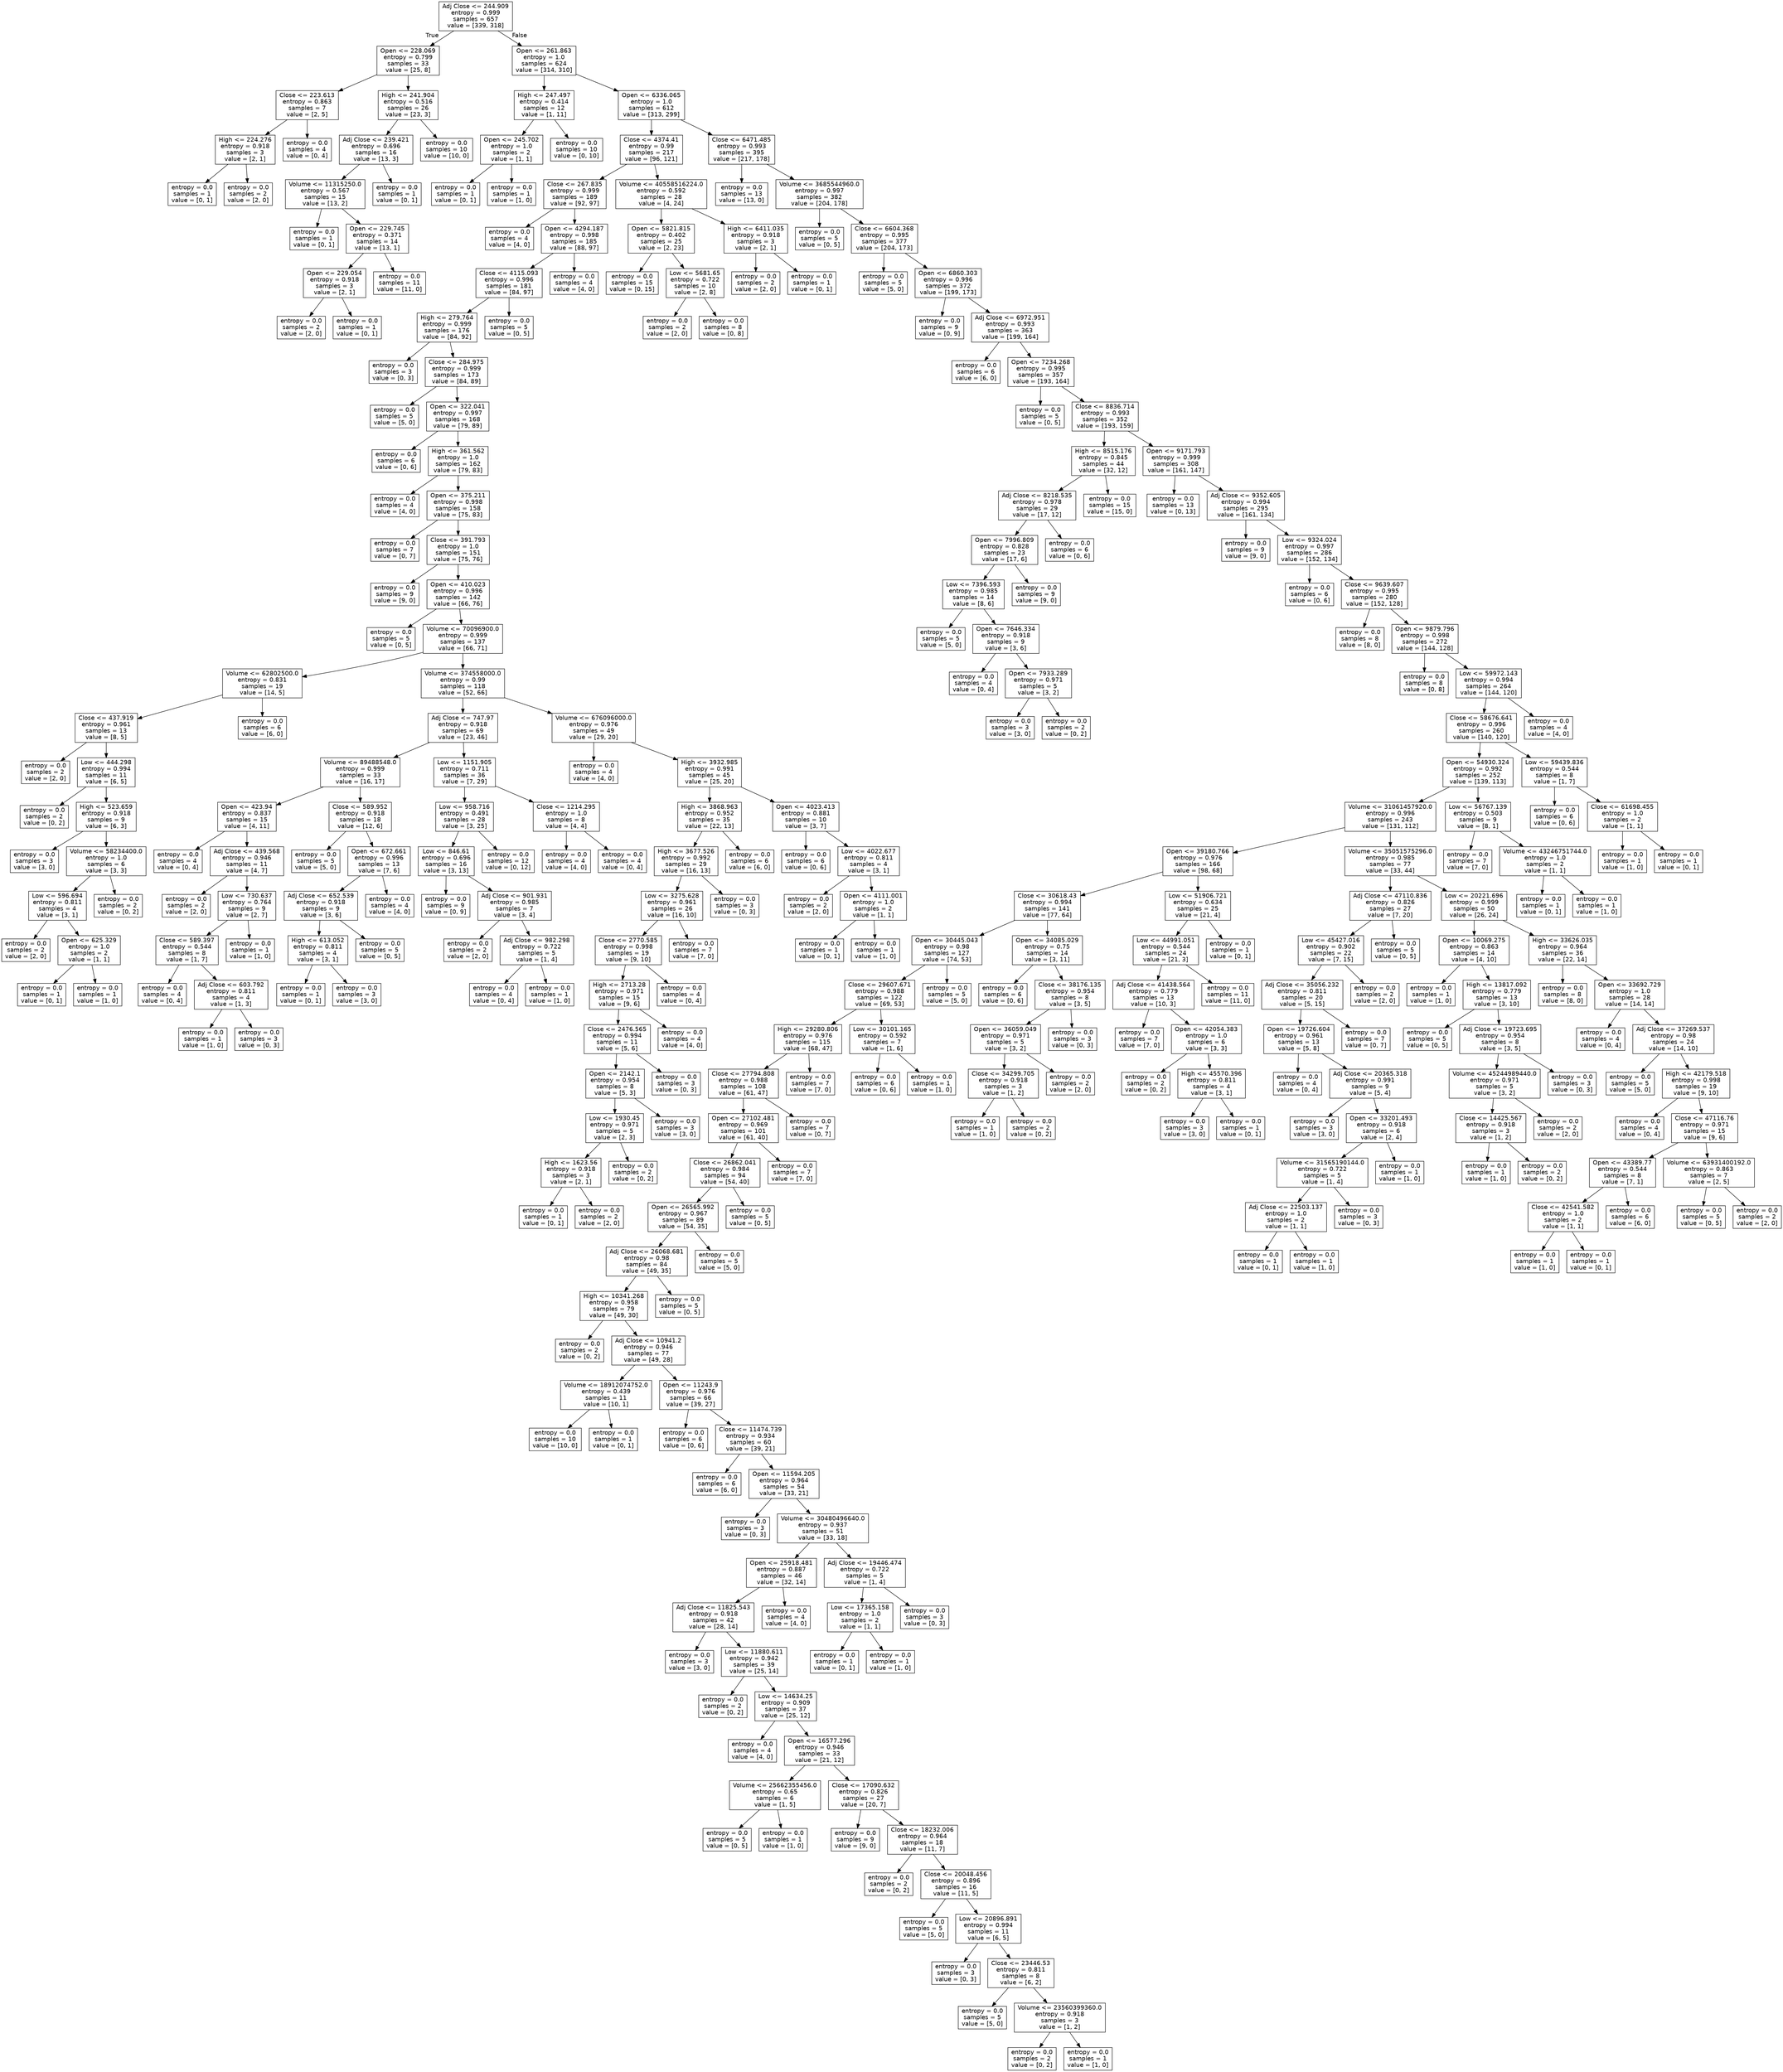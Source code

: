 digraph Tree {
node [shape=box, fontname="helvetica"] ;
edge [fontname="helvetica"] ;
0 [label="Adj Close <= 244.909\nentropy = 0.999\nsamples = 657\nvalue = [339, 318]"] ;
1 [label="Open <= 228.069\nentropy = 0.799\nsamples = 33\nvalue = [25, 8]"] ;
0 -> 1 [labeldistance=2.5, labelangle=45, headlabel="True"] ;
2 [label="Close <= 223.613\nentropy = 0.863\nsamples = 7\nvalue = [2, 5]"] ;
1 -> 2 ;
3 [label="High <= 224.276\nentropy = 0.918\nsamples = 3\nvalue = [2, 1]"] ;
2 -> 3 ;
4 [label="entropy = 0.0\nsamples = 1\nvalue = [0, 1]"] ;
3 -> 4 ;
5 [label="entropy = 0.0\nsamples = 2\nvalue = [2, 0]"] ;
3 -> 5 ;
6 [label="entropy = 0.0\nsamples = 4\nvalue = [0, 4]"] ;
2 -> 6 ;
7 [label="High <= 241.904\nentropy = 0.516\nsamples = 26\nvalue = [23, 3]"] ;
1 -> 7 ;
8 [label="Adj Close <= 239.421\nentropy = 0.696\nsamples = 16\nvalue = [13, 3]"] ;
7 -> 8 ;
9 [label="Volume <= 11315250.0\nentropy = 0.567\nsamples = 15\nvalue = [13, 2]"] ;
8 -> 9 ;
10 [label="entropy = 0.0\nsamples = 1\nvalue = [0, 1]"] ;
9 -> 10 ;
11 [label="Open <= 229.745\nentropy = 0.371\nsamples = 14\nvalue = [13, 1]"] ;
9 -> 11 ;
12 [label="Open <= 229.054\nentropy = 0.918\nsamples = 3\nvalue = [2, 1]"] ;
11 -> 12 ;
13 [label="entropy = 0.0\nsamples = 2\nvalue = [2, 0]"] ;
12 -> 13 ;
14 [label="entropy = 0.0\nsamples = 1\nvalue = [0, 1]"] ;
12 -> 14 ;
15 [label="entropy = 0.0\nsamples = 11\nvalue = [11, 0]"] ;
11 -> 15 ;
16 [label="entropy = 0.0\nsamples = 1\nvalue = [0, 1]"] ;
8 -> 16 ;
17 [label="entropy = 0.0\nsamples = 10\nvalue = [10, 0]"] ;
7 -> 17 ;
18 [label="Open <= 261.863\nentropy = 1.0\nsamples = 624\nvalue = [314, 310]"] ;
0 -> 18 [labeldistance=2.5, labelangle=-45, headlabel="False"] ;
19 [label="High <= 247.497\nentropy = 0.414\nsamples = 12\nvalue = [1, 11]"] ;
18 -> 19 ;
20 [label="Open <= 245.702\nentropy = 1.0\nsamples = 2\nvalue = [1, 1]"] ;
19 -> 20 ;
21 [label="entropy = 0.0\nsamples = 1\nvalue = [0, 1]"] ;
20 -> 21 ;
22 [label="entropy = 0.0\nsamples = 1\nvalue = [1, 0]"] ;
20 -> 22 ;
23 [label="entropy = 0.0\nsamples = 10\nvalue = [0, 10]"] ;
19 -> 23 ;
24 [label="Open <= 6336.065\nentropy = 1.0\nsamples = 612\nvalue = [313, 299]"] ;
18 -> 24 ;
25 [label="Close <= 4374.41\nentropy = 0.99\nsamples = 217\nvalue = [96, 121]"] ;
24 -> 25 ;
26 [label="Close <= 267.835\nentropy = 0.999\nsamples = 189\nvalue = [92, 97]"] ;
25 -> 26 ;
27 [label="entropy = 0.0\nsamples = 4\nvalue = [4, 0]"] ;
26 -> 27 ;
28 [label="Open <= 4294.187\nentropy = 0.998\nsamples = 185\nvalue = [88, 97]"] ;
26 -> 28 ;
29 [label="Close <= 4115.093\nentropy = 0.996\nsamples = 181\nvalue = [84, 97]"] ;
28 -> 29 ;
30 [label="High <= 279.764\nentropy = 0.999\nsamples = 176\nvalue = [84, 92]"] ;
29 -> 30 ;
31 [label="entropy = 0.0\nsamples = 3\nvalue = [0, 3]"] ;
30 -> 31 ;
32 [label="Close <= 284.975\nentropy = 0.999\nsamples = 173\nvalue = [84, 89]"] ;
30 -> 32 ;
33 [label="entropy = 0.0\nsamples = 5\nvalue = [5, 0]"] ;
32 -> 33 ;
34 [label="Open <= 322.041\nentropy = 0.997\nsamples = 168\nvalue = [79, 89]"] ;
32 -> 34 ;
35 [label="entropy = 0.0\nsamples = 6\nvalue = [0, 6]"] ;
34 -> 35 ;
36 [label="High <= 361.562\nentropy = 1.0\nsamples = 162\nvalue = [79, 83]"] ;
34 -> 36 ;
37 [label="entropy = 0.0\nsamples = 4\nvalue = [4, 0]"] ;
36 -> 37 ;
38 [label="Open <= 375.211\nentropy = 0.998\nsamples = 158\nvalue = [75, 83]"] ;
36 -> 38 ;
39 [label="entropy = 0.0\nsamples = 7\nvalue = [0, 7]"] ;
38 -> 39 ;
40 [label="Close <= 391.793\nentropy = 1.0\nsamples = 151\nvalue = [75, 76]"] ;
38 -> 40 ;
41 [label="entropy = 0.0\nsamples = 9\nvalue = [9, 0]"] ;
40 -> 41 ;
42 [label="Open <= 410.023\nentropy = 0.996\nsamples = 142\nvalue = [66, 76]"] ;
40 -> 42 ;
43 [label="entropy = 0.0\nsamples = 5\nvalue = [0, 5]"] ;
42 -> 43 ;
44 [label="Volume <= 70096900.0\nentropy = 0.999\nsamples = 137\nvalue = [66, 71]"] ;
42 -> 44 ;
45 [label="Volume <= 62802500.0\nentropy = 0.831\nsamples = 19\nvalue = [14, 5]"] ;
44 -> 45 ;
46 [label="Close <= 437.919\nentropy = 0.961\nsamples = 13\nvalue = [8, 5]"] ;
45 -> 46 ;
47 [label="entropy = 0.0\nsamples = 2\nvalue = [2, 0]"] ;
46 -> 47 ;
48 [label="Low <= 444.298\nentropy = 0.994\nsamples = 11\nvalue = [6, 5]"] ;
46 -> 48 ;
49 [label="entropy = 0.0\nsamples = 2\nvalue = [0, 2]"] ;
48 -> 49 ;
50 [label="High <= 523.659\nentropy = 0.918\nsamples = 9\nvalue = [6, 3]"] ;
48 -> 50 ;
51 [label="entropy = 0.0\nsamples = 3\nvalue = [3, 0]"] ;
50 -> 51 ;
52 [label="Volume <= 58234400.0\nentropy = 1.0\nsamples = 6\nvalue = [3, 3]"] ;
50 -> 52 ;
53 [label="Low <= 596.694\nentropy = 0.811\nsamples = 4\nvalue = [3, 1]"] ;
52 -> 53 ;
54 [label="entropy = 0.0\nsamples = 2\nvalue = [2, 0]"] ;
53 -> 54 ;
55 [label="Open <= 625.329\nentropy = 1.0\nsamples = 2\nvalue = [1, 1]"] ;
53 -> 55 ;
56 [label="entropy = 0.0\nsamples = 1\nvalue = [0, 1]"] ;
55 -> 56 ;
57 [label="entropy = 0.0\nsamples = 1\nvalue = [1, 0]"] ;
55 -> 57 ;
58 [label="entropy = 0.0\nsamples = 2\nvalue = [0, 2]"] ;
52 -> 58 ;
59 [label="entropy = 0.0\nsamples = 6\nvalue = [6, 0]"] ;
45 -> 59 ;
60 [label="Volume <= 374558000.0\nentropy = 0.99\nsamples = 118\nvalue = [52, 66]"] ;
44 -> 60 ;
61 [label="Adj Close <= 747.97\nentropy = 0.918\nsamples = 69\nvalue = [23, 46]"] ;
60 -> 61 ;
62 [label="Volume <= 89488548.0\nentropy = 0.999\nsamples = 33\nvalue = [16, 17]"] ;
61 -> 62 ;
63 [label="Open <= 423.94\nentropy = 0.837\nsamples = 15\nvalue = [4, 11]"] ;
62 -> 63 ;
64 [label="entropy = 0.0\nsamples = 4\nvalue = [0, 4]"] ;
63 -> 64 ;
65 [label="Adj Close <= 439.568\nentropy = 0.946\nsamples = 11\nvalue = [4, 7]"] ;
63 -> 65 ;
66 [label="entropy = 0.0\nsamples = 2\nvalue = [2, 0]"] ;
65 -> 66 ;
67 [label="Low <= 730.637\nentropy = 0.764\nsamples = 9\nvalue = [2, 7]"] ;
65 -> 67 ;
68 [label="Close <= 589.397\nentropy = 0.544\nsamples = 8\nvalue = [1, 7]"] ;
67 -> 68 ;
69 [label="entropy = 0.0\nsamples = 4\nvalue = [0, 4]"] ;
68 -> 69 ;
70 [label="Adj Close <= 603.792\nentropy = 0.811\nsamples = 4\nvalue = [1, 3]"] ;
68 -> 70 ;
71 [label="entropy = 0.0\nsamples = 1\nvalue = [1, 0]"] ;
70 -> 71 ;
72 [label="entropy = 0.0\nsamples = 3\nvalue = [0, 3]"] ;
70 -> 72 ;
73 [label="entropy = 0.0\nsamples = 1\nvalue = [1, 0]"] ;
67 -> 73 ;
74 [label="Close <= 589.952\nentropy = 0.918\nsamples = 18\nvalue = [12, 6]"] ;
62 -> 74 ;
75 [label="entropy = 0.0\nsamples = 5\nvalue = [5, 0]"] ;
74 -> 75 ;
76 [label="Open <= 672.661\nentropy = 0.996\nsamples = 13\nvalue = [7, 6]"] ;
74 -> 76 ;
77 [label="Adj Close <= 652.539\nentropy = 0.918\nsamples = 9\nvalue = [3, 6]"] ;
76 -> 77 ;
78 [label="High <= 613.052\nentropy = 0.811\nsamples = 4\nvalue = [3, 1]"] ;
77 -> 78 ;
79 [label="entropy = 0.0\nsamples = 1\nvalue = [0, 1]"] ;
78 -> 79 ;
80 [label="entropy = 0.0\nsamples = 3\nvalue = [3, 0]"] ;
78 -> 80 ;
81 [label="entropy = 0.0\nsamples = 5\nvalue = [0, 5]"] ;
77 -> 81 ;
82 [label="entropy = 0.0\nsamples = 4\nvalue = [4, 0]"] ;
76 -> 82 ;
83 [label="Low <= 1151.905\nentropy = 0.711\nsamples = 36\nvalue = [7, 29]"] ;
61 -> 83 ;
84 [label="Low <= 958.716\nentropy = 0.491\nsamples = 28\nvalue = [3, 25]"] ;
83 -> 84 ;
85 [label="Low <= 846.61\nentropy = 0.696\nsamples = 16\nvalue = [3, 13]"] ;
84 -> 85 ;
86 [label="entropy = 0.0\nsamples = 9\nvalue = [0, 9]"] ;
85 -> 86 ;
87 [label="Adj Close <= 901.931\nentropy = 0.985\nsamples = 7\nvalue = [3, 4]"] ;
85 -> 87 ;
88 [label="entropy = 0.0\nsamples = 2\nvalue = [2, 0]"] ;
87 -> 88 ;
89 [label="Adj Close <= 982.298\nentropy = 0.722\nsamples = 5\nvalue = [1, 4]"] ;
87 -> 89 ;
90 [label="entropy = 0.0\nsamples = 4\nvalue = [0, 4]"] ;
89 -> 90 ;
91 [label="entropy = 0.0\nsamples = 1\nvalue = [1, 0]"] ;
89 -> 91 ;
92 [label="entropy = 0.0\nsamples = 12\nvalue = [0, 12]"] ;
84 -> 92 ;
93 [label="Close <= 1214.295\nentropy = 1.0\nsamples = 8\nvalue = [4, 4]"] ;
83 -> 93 ;
94 [label="entropy = 0.0\nsamples = 4\nvalue = [4, 0]"] ;
93 -> 94 ;
95 [label="entropy = 0.0\nsamples = 4\nvalue = [0, 4]"] ;
93 -> 95 ;
96 [label="Volume <= 676096000.0\nentropy = 0.976\nsamples = 49\nvalue = [29, 20]"] ;
60 -> 96 ;
97 [label="entropy = 0.0\nsamples = 4\nvalue = [4, 0]"] ;
96 -> 97 ;
98 [label="High <= 3932.985\nentropy = 0.991\nsamples = 45\nvalue = [25, 20]"] ;
96 -> 98 ;
99 [label="High <= 3868.963\nentropy = 0.952\nsamples = 35\nvalue = [22, 13]"] ;
98 -> 99 ;
100 [label="High <= 3677.526\nentropy = 0.992\nsamples = 29\nvalue = [16, 13]"] ;
99 -> 100 ;
101 [label="Low <= 3275.628\nentropy = 0.961\nsamples = 26\nvalue = [16, 10]"] ;
100 -> 101 ;
102 [label="Close <= 2770.585\nentropy = 0.998\nsamples = 19\nvalue = [9, 10]"] ;
101 -> 102 ;
103 [label="High <= 2713.28\nentropy = 0.971\nsamples = 15\nvalue = [9, 6]"] ;
102 -> 103 ;
104 [label="Close <= 2476.565\nentropy = 0.994\nsamples = 11\nvalue = [5, 6]"] ;
103 -> 104 ;
105 [label="Open <= 2142.1\nentropy = 0.954\nsamples = 8\nvalue = [5, 3]"] ;
104 -> 105 ;
106 [label="Low <= 1930.45\nentropy = 0.971\nsamples = 5\nvalue = [2, 3]"] ;
105 -> 106 ;
107 [label="High <= 1623.56\nentropy = 0.918\nsamples = 3\nvalue = [2, 1]"] ;
106 -> 107 ;
108 [label="entropy = 0.0\nsamples = 1\nvalue = [0, 1]"] ;
107 -> 108 ;
109 [label="entropy = 0.0\nsamples = 2\nvalue = [2, 0]"] ;
107 -> 109 ;
110 [label="entropy = 0.0\nsamples = 2\nvalue = [0, 2]"] ;
106 -> 110 ;
111 [label="entropy = 0.0\nsamples = 3\nvalue = [3, 0]"] ;
105 -> 111 ;
112 [label="entropy = 0.0\nsamples = 3\nvalue = [0, 3]"] ;
104 -> 112 ;
113 [label="entropy = 0.0\nsamples = 4\nvalue = [4, 0]"] ;
103 -> 113 ;
114 [label="entropy = 0.0\nsamples = 4\nvalue = [0, 4]"] ;
102 -> 114 ;
115 [label="entropy = 0.0\nsamples = 7\nvalue = [7, 0]"] ;
101 -> 115 ;
116 [label="entropy = 0.0\nsamples = 3\nvalue = [0, 3]"] ;
100 -> 116 ;
117 [label="entropy = 0.0\nsamples = 6\nvalue = [6, 0]"] ;
99 -> 117 ;
118 [label="Open <= 4023.413\nentropy = 0.881\nsamples = 10\nvalue = [3, 7]"] ;
98 -> 118 ;
119 [label="entropy = 0.0\nsamples = 6\nvalue = [0, 6]"] ;
118 -> 119 ;
120 [label="Low <= 4022.677\nentropy = 0.811\nsamples = 4\nvalue = [3, 1]"] ;
118 -> 120 ;
121 [label="entropy = 0.0\nsamples = 2\nvalue = [2, 0]"] ;
120 -> 121 ;
122 [label="Open <= 4111.001\nentropy = 1.0\nsamples = 2\nvalue = [1, 1]"] ;
120 -> 122 ;
123 [label="entropy = 0.0\nsamples = 1\nvalue = [0, 1]"] ;
122 -> 123 ;
124 [label="entropy = 0.0\nsamples = 1\nvalue = [1, 0]"] ;
122 -> 124 ;
125 [label="entropy = 0.0\nsamples = 5\nvalue = [0, 5]"] ;
29 -> 125 ;
126 [label="entropy = 0.0\nsamples = 4\nvalue = [4, 0]"] ;
28 -> 126 ;
127 [label="Volume <= 40558516224.0\nentropy = 0.592\nsamples = 28\nvalue = [4, 24]"] ;
25 -> 127 ;
128 [label="Open <= 5821.815\nentropy = 0.402\nsamples = 25\nvalue = [2, 23]"] ;
127 -> 128 ;
129 [label="entropy = 0.0\nsamples = 15\nvalue = [0, 15]"] ;
128 -> 129 ;
130 [label="Low <= 5681.65\nentropy = 0.722\nsamples = 10\nvalue = [2, 8]"] ;
128 -> 130 ;
131 [label="entropy = 0.0\nsamples = 2\nvalue = [2, 0]"] ;
130 -> 131 ;
132 [label="entropy = 0.0\nsamples = 8\nvalue = [0, 8]"] ;
130 -> 132 ;
133 [label="High <= 6411.035\nentropy = 0.918\nsamples = 3\nvalue = [2, 1]"] ;
127 -> 133 ;
134 [label="entropy = 0.0\nsamples = 2\nvalue = [2, 0]"] ;
133 -> 134 ;
135 [label="entropy = 0.0\nsamples = 1\nvalue = [0, 1]"] ;
133 -> 135 ;
136 [label="Close <= 6471.485\nentropy = 0.993\nsamples = 395\nvalue = [217, 178]"] ;
24 -> 136 ;
137 [label="entropy = 0.0\nsamples = 13\nvalue = [13, 0]"] ;
136 -> 137 ;
138 [label="Volume <= 3685544960.0\nentropy = 0.997\nsamples = 382\nvalue = [204, 178]"] ;
136 -> 138 ;
139 [label="entropy = 0.0\nsamples = 5\nvalue = [0, 5]"] ;
138 -> 139 ;
140 [label="Close <= 6604.368\nentropy = 0.995\nsamples = 377\nvalue = [204, 173]"] ;
138 -> 140 ;
141 [label="entropy = 0.0\nsamples = 5\nvalue = [5, 0]"] ;
140 -> 141 ;
142 [label="Open <= 6860.303\nentropy = 0.996\nsamples = 372\nvalue = [199, 173]"] ;
140 -> 142 ;
143 [label="entropy = 0.0\nsamples = 9\nvalue = [0, 9]"] ;
142 -> 143 ;
144 [label="Adj Close <= 6972.951\nentropy = 0.993\nsamples = 363\nvalue = [199, 164]"] ;
142 -> 144 ;
145 [label="entropy = 0.0\nsamples = 6\nvalue = [6, 0]"] ;
144 -> 145 ;
146 [label="Open <= 7234.268\nentropy = 0.995\nsamples = 357\nvalue = [193, 164]"] ;
144 -> 146 ;
147 [label="entropy = 0.0\nsamples = 5\nvalue = [0, 5]"] ;
146 -> 147 ;
148 [label="Close <= 8836.714\nentropy = 0.993\nsamples = 352\nvalue = [193, 159]"] ;
146 -> 148 ;
149 [label="High <= 8515.176\nentropy = 0.845\nsamples = 44\nvalue = [32, 12]"] ;
148 -> 149 ;
150 [label="Adj Close <= 8218.535\nentropy = 0.978\nsamples = 29\nvalue = [17, 12]"] ;
149 -> 150 ;
151 [label="Open <= 7996.809\nentropy = 0.828\nsamples = 23\nvalue = [17, 6]"] ;
150 -> 151 ;
152 [label="Low <= 7396.593\nentropy = 0.985\nsamples = 14\nvalue = [8, 6]"] ;
151 -> 152 ;
153 [label="entropy = 0.0\nsamples = 5\nvalue = [5, 0]"] ;
152 -> 153 ;
154 [label="Open <= 7646.334\nentropy = 0.918\nsamples = 9\nvalue = [3, 6]"] ;
152 -> 154 ;
155 [label="entropy = 0.0\nsamples = 4\nvalue = [0, 4]"] ;
154 -> 155 ;
156 [label="Open <= 7933.289\nentropy = 0.971\nsamples = 5\nvalue = [3, 2]"] ;
154 -> 156 ;
157 [label="entropy = 0.0\nsamples = 3\nvalue = [3, 0]"] ;
156 -> 157 ;
158 [label="entropy = 0.0\nsamples = 2\nvalue = [0, 2]"] ;
156 -> 158 ;
159 [label="entropy = 0.0\nsamples = 9\nvalue = [9, 0]"] ;
151 -> 159 ;
160 [label="entropy = 0.0\nsamples = 6\nvalue = [0, 6]"] ;
150 -> 160 ;
161 [label="entropy = 0.0\nsamples = 15\nvalue = [15, 0]"] ;
149 -> 161 ;
162 [label="Open <= 9171.793\nentropy = 0.999\nsamples = 308\nvalue = [161, 147]"] ;
148 -> 162 ;
163 [label="entropy = 0.0\nsamples = 13\nvalue = [0, 13]"] ;
162 -> 163 ;
164 [label="Adj Close <= 9352.605\nentropy = 0.994\nsamples = 295\nvalue = [161, 134]"] ;
162 -> 164 ;
165 [label="entropy = 0.0\nsamples = 9\nvalue = [9, 0]"] ;
164 -> 165 ;
166 [label="Low <= 9324.024\nentropy = 0.997\nsamples = 286\nvalue = [152, 134]"] ;
164 -> 166 ;
167 [label="entropy = 0.0\nsamples = 6\nvalue = [0, 6]"] ;
166 -> 167 ;
168 [label="Close <= 9639.607\nentropy = 0.995\nsamples = 280\nvalue = [152, 128]"] ;
166 -> 168 ;
169 [label="entropy = 0.0\nsamples = 8\nvalue = [8, 0]"] ;
168 -> 169 ;
170 [label="Open <= 9879.796\nentropy = 0.998\nsamples = 272\nvalue = [144, 128]"] ;
168 -> 170 ;
171 [label="entropy = 0.0\nsamples = 8\nvalue = [0, 8]"] ;
170 -> 171 ;
172 [label="Low <= 59972.143\nentropy = 0.994\nsamples = 264\nvalue = [144, 120]"] ;
170 -> 172 ;
173 [label="Close <= 58676.641\nentropy = 0.996\nsamples = 260\nvalue = [140, 120]"] ;
172 -> 173 ;
174 [label="Open <= 54930.324\nentropy = 0.992\nsamples = 252\nvalue = [139, 113]"] ;
173 -> 174 ;
175 [label="Volume <= 31061457920.0\nentropy = 0.996\nsamples = 243\nvalue = [131, 112]"] ;
174 -> 175 ;
176 [label="Open <= 39180.766\nentropy = 0.976\nsamples = 166\nvalue = [98, 68]"] ;
175 -> 176 ;
177 [label="Close <= 30618.43\nentropy = 0.994\nsamples = 141\nvalue = [77, 64]"] ;
176 -> 177 ;
178 [label="Open <= 30445.043\nentropy = 0.98\nsamples = 127\nvalue = [74, 53]"] ;
177 -> 178 ;
179 [label="Close <= 29607.671\nentropy = 0.988\nsamples = 122\nvalue = [69, 53]"] ;
178 -> 179 ;
180 [label="High <= 29280.806\nentropy = 0.976\nsamples = 115\nvalue = [68, 47]"] ;
179 -> 180 ;
181 [label="Close <= 27794.808\nentropy = 0.988\nsamples = 108\nvalue = [61, 47]"] ;
180 -> 181 ;
182 [label="Open <= 27102.481\nentropy = 0.969\nsamples = 101\nvalue = [61, 40]"] ;
181 -> 182 ;
183 [label="Close <= 26862.041\nentropy = 0.984\nsamples = 94\nvalue = [54, 40]"] ;
182 -> 183 ;
184 [label="Open <= 26565.992\nentropy = 0.967\nsamples = 89\nvalue = [54, 35]"] ;
183 -> 184 ;
185 [label="Adj Close <= 26068.681\nentropy = 0.98\nsamples = 84\nvalue = [49, 35]"] ;
184 -> 185 ;
186 [label="High <= 10341.268\nentropy = 0.958\nsamples = 79\nvalue = [49, 30]"] ;
185 -> 186 ;
187 [label="entropy = 0.0\nsamples = 2\nvalue = [0, 2]"] ;
186 -> 187 ;
188 [label="Adj Close <= 10941.2\nentropy = 0.946\nsamples = 77\nvalue = [49, 28]"] ;
186 -> 188 ;
189 [label="Volume <= 18912074752.0\nentropy = 0.439\nsamples = 11\nvalue = [10, 1]"] ;
188 -> 189 ;
190 [label="entropy = 0.0\nsamples = 10\nvalue = [10, 0]"] ;
189 -> 190 ;
191 [label="entropy = 0.0\nsamples = 1\nvalue = [0, 1]"] ;
189 -> 191 ;
192 [label="Open <= 11243.9\nentropy = 0.976\nsamples = 66\nvalue = [39, 27]"] ;
188 -> 192 ;
193 [label="entropy = 0.0\nsamples = 6\nvalue = [0, 6]"] ;
192 -> 193 ;
194 [label="Close <= 11474.739\nentropy = 0.934\nsamples = 60\nvalue = [39, 21]"] ;
192 -> 194 ;
195 [label="entropy = 0.0\nsamples = 6\nvalue = [6, 0]"] ;
194 -> 195 ;
196 [label="Open <= 11594.205\nentropy = 0.964\nsamples = 54\nvalue = [33, 21]"] ;
194 -> 196 ;
197 [label="entropy = 0.0\nsamples = 3\nvalue = [0, 3]"] ;
196 -> 197 ;
198 [label="Volume <= 30480496640.0\nentropy = 0.937\nsamples = 51\nvalue = [33, 18]"] ;
196 -> 198 ;
199 [label="Open <= 25918.481\nentropy = 0.887\nsamples = 46\nvalue = [32, 14]"] ;
198 -> 199 ;
200 [label="Adj Close <= 11825.543\nentropy = 0.918\nsamples = 42\nvalue = [28, 14]"] ;
199 -> 200 ;
201 [label="entropy = 0.0\nsamples = 3\nvalue = [3, 0]"] ;
200 -> 201 ;
202 [label="Low <= 11880.611\nentropy = 0.942\nsamples = 39\nvalue = [25, 14]"] ;
200 -> 202 ;
203 [label="entropy = 0.0\nsamples = 2\nvalue = [0, 2]"] ;
202 -> 203 ;
204 [label="Low <= 14634.25\nentropy = 0.909\nsamples = 37\nvalue = [25, 12]"] ;
202 -> 204 ;
205 [label="entropy = 0.0\nsamples = 4\nvalue = [4, 0]"] ;
204 -> 205 ;
206 [label="Open <= 16577.296\nentropy = 0.946\nsamples = 33\nvalue = [21, 12]"] ;
204 -> 206 ;
207 [label="Volume <= 25662355456.0\nentropy = 0.65\nsamples = 6\nvalue = [1, 5]"] ;
206 -> 207 ;
208 [label="entropy = 0.0\nsamples = 5\nvalue = [0, 5]"] ;
207 -> 208 ;
209 [label="entropy = 0.0\nsamples = 1\nvalue = [1, 0]"] ;
207 -> 209 ;
210 [label="Close <= 17090.632\nentropy = 0.826\nsamples = 27\nvalue = [20, 7]"] ;
206 -> 210 ;
211 [label="entropy = 0.0\nsamples = 9\nvalue = [9, 0]"] ;
210 -> 211 ;
212 [label="Close <= 18232.006\nentropy = 0.964\nsamples = 18\nvalue = [11, 7]"] ;
210 -> 212 ;
213 [label="entropy = 0.0\nsamples = 2\nvalue = [0, 2]"] ;
212 -> 213 ;
214 [label="Close <= 20048.456\nentropy = 0.896\nsamples = 16\nvalue = [11, 5]"] ;
212 -> 214 ;
215 [label="entropy = 0.0\nsamples = 5\nvalue = [5, 0]"] ;
214 -> 215 ;
216 [label="Low <= 20896.891\nentropy = 0.994\nsamples = 11\nvalue = [6, 5]"] ;
214 -> 216 ;
217 [label="entropy = 0.0\nsamples = 3\nvalue = [0, 3]"] ;
216 -> 217 ;
218 [label="Close <= 23446.53\nentropy = 0.811\nsamples = 8\nvalue = [6, 2]"] ;
216 -> 218 ;
219 [label="entropy = 0.0\nsamples = 5\nvalue = [5, 0]"] ;
218 -> 219 ;
220 [label="Volume <= 23560399360.0\nentropy = 0.918\nsamples = 3\nvalue = [1, 2]"] ;
218 -> 220 ;
221 [label="entropy = 0.0\nsamples = 2\nvalue = [0, 2]"] ;
220 -> 221 ;
222 [label="entropy = 0.0\nsamples = 1\nvalue = [1, 0]"] ;
220 -> 222 ;
223 [label="entropy = 0.0\nsamples = 4\nvalue = [4, 0]"] ;
199 -> 223 ;
224 [label="Adj Close <= 19446.474\nentropy = 0.722\nsamples = 5\nvalue = [1, 4]"] ;
198 -> 224 ;
225 [label="Low <= 17365.158\nentropy = 1.0\nsamples = 2\nvalue = [1, 1]"] ;
224 -> 225 ;
226 [label="entropy = 0.0\nsamples = 1\nvalue = [0, 1]"] ;
225 -> 226 ;
227 [label="entropy = 0.0\nsamples = 1\nvalue = [1, 0]"] ;
225 -> 227 ;
228 [label="entropy = 0.0\nsamples = 3\nvalue = [0, 3]"] ;
224 -> 228 ;
229 [label="entropy = 0.0\nsamples = 5\nvalue = [0, 5]"] ;
185 -> 229 ;
230 [label="entropy = 0.0\nsamples = 5\nvalue = [5, 0]"] ;
184 -> 230 ;
231 [label="entropy = 0.0\nsamples = 5\nvalue = [0, 5]"] ;
183 -> 231 ;
232 [label="entropy = 0.0\nsamples = 7\nvalue = [7, 0]"] ;
182 -> 232 ;
233 [label="entropy = 0.0\nsamples = 7\nvalue = [0, 7]"] ;
181 -> 233 ;
234 [label="entropy = 0.0\nsamples = 7\nvalue = [7, 0]"] ;
180 -> 234 ;
235 [label="Low <= 30101.165\nentropy = 0.592\nsamples = 7\nvalue = [1, 6]"] ;
179 -> 235 ;
236 [label="entropy = 0.0\nsamples = 6\nvalue = [0, 6]"] ;
235 -> 236 ;
237 [label="entropy = 0.0\nsamples = 1\nvalue = [1, 0]"] ;
235 -> 237 ;
238 [label="entropy = 0.0\nsamples = 5\nvalue = [5, 0]"] ;
178 -> 238 ;
239 [label="Open <= 34085.029\nentropy = 0.75\nsamples = 14\nvalue = [3, 11]"] ;
177 -> 239 ;
240 [label="entropy = 0.0\nsamples = 6\nvalue = [0, 6]"] ;
239 -> 240 ;
241 [label="Close <= 38176.135\nentropy = 0.954\nsamples = 8\nvalue = [3, 5]"] ;
239 -> 241 ;
242 [label="Open <= 36059.049\nentropy = 0.971\nsamples = 5\nvalue = [3, 2]"] ;
241 -> 242 ;
243 [label="Close <= 34299.705\nentropy = 0.918\nsamples = 3\nvalue = [1, 2]"] ;
242 -> 243 ;
244 [label="entropy = 0.0\nsamples = 1\nvalue = [1, 0]"] ;
243 -> 244 ;
245 [label="entropy = 0.0\nsamples = 2\nvalue = [0, 2]"] ;
243 -> 245 ;
246 [label="entropy = 0.0\nsamples = 2\nvalue = [2, 0]"] ;
242 -> 246 ;
247 [label="entropy = 0.0\nsamples = 3\nvalue = [0, 3]"] ;
241 -> 247 ;
248 [label="Low <= 51906.721\nentropy = 0.634\nsamples = 25\nvalue = [21, 4]"] ;
176 -> 248 ;
249 [label="Low <= 44991.051\nentropy = 0.544\nsamples = 24\nvalue = [21, 3]"] ;
248 -> 249 ;
250 [label="Adj Close <= 41438.564\nentropy = 0.779\nsamples = 13\nvalue = [10, 3]"] ;
249 -> 250 ;
251 [label="entropy = 0.0\nsamples = 7\nvalue = [7, 0]"] ;
250 -> 251 ;
252 [label="Open <= 42054.383\nentropy = 1.0\nsamples = 6\nvalue = [3, 3]"] ;
250 -> 252 ;
253 [label="entropy = 0.0\nsamples = 2\nvalue = [0, 2]"] ;
252 -> 253 ;
254 [label="High <= 45570.396\nentropy = 0.811\nsamples = 4\nvalue = [3, 1]"] ;
252 -> 254 ;
255 [label="entropy = 0.0\nsamples = 3\nvalue = [3, 0]"] ;
254 -> 255 ;
256 [label="entropy = 0.0\nsamples = 1\nvalue = [0, 1]"] ;
254 -> 256 ;
257 [label="entropy = 0.0\nsamples = 11\nvalue = [11, 0]"] ;
249 -> 257 ;
258 [label="entropy = 0.0\nsamples = 1\nvalue = [0, 1]"] ;
248 -> 258 ;
259 [label="Volume <= 35051575296.0\nentropy = 0.985\nsamples = 77\nvalue = [33, 44]"] ;
175 -> 259 ;
260 [label="Adj Close <= 47110.836\nentropy = 0.826\nsamples = 27\nvalue = [7, 20]"] ;
259 -> 260 ;
261 [label="Low <= 45427.016\nentropy = 0.902\nsamples = 22\nvalue = [7, 15]"] ;
260 -> 261 ;
262 [label="Adj Close <= 35056.232\nentropy = 0.811\nsamples = 20\nvalue = [5, 15]"] ;
261 -> 262 ;
263 [label="Open <= 19726.604\nentropy = 0.961\nsamples = 13\nvalue = [5, 8]"] ;
262 -> 263 ;
264 [label="entropy = 0.0\nsamples = 4\nvalue = [0, 4]"] ;
263 -> 264 ;
265 [label="Adj Close <= 20365.318\nentropy = 0.991\nsamples = 9\nvalue = [5, 4]"] ;
263 -> 265 ;
266 [label="entropy = 0.0\nsamples = 3\nvalue = [3, 0]"] ;
265 -> 266 ;
267 [label="Open <= 33201.493\nentropy = 0.918\nsamples = 6\nvalue = [2, 4]"] ;
265 -> 267 ;
268 [label="Volume <= 31565190144.0\nentropy = 0.722\nsamples = 5\nvalue = [1, 4]"] ;
267 -> 268 ;
269 [label="Adj Close <= 22503.137\nentropy = 1.0\nsamples = 2\nvalue = [1, 1]"] ;
268 -> 269 ;
270 [label="entropy = 0.0\nsamples = 1\nvalue = [0, 1]"] ;
269 -> 270 ;
271 [label="entropy = 0.0\nsamples = 1\nvalue = [1, 0]"] ;
269 -> 271 ;
272 [label="entropy = 0.0\nsamples = 3\nvalue = [0, 3]"] ;
268 -> 272 ;
273 [label="entropy = 0.0\nsamples = 1\nvalue = [1, 0]"] ;
267 -> 273 ;
274 [label="entropy = 0.0\nsamples = 7\nvalue = [0, 7]"] ;
262 -> 274 ;
275 [label="entropy = 0.0\nsamples = 2\nvalue = [2, 0]"] ;
261 -> 275 ;
276 [label="entropy = 0.0\nsamples = 5\nvalue = [0, 5]"] ;
260 -> 276 ;
277 [label="Low <= 20221.696\nentropy = 0.999\nsamples = 50\nvalue = [26, 24]"] ;
259 -> 277 ;
278 [label="Open <= 10069.275\nentropy = 0.863\nsamples = 14\nvalue = [4, 10]"] ;
277 -> 278 ;
279 [label="entropy = 0.0\nsamples = 1\nvalue = [1, 0]"] ;
278 -> 279 ;
280 [label="High <= 13817.092\nentropy = 0.779\nsamples = 13\nvalue = [3, 10]"] ;
278 -> 280 ;
281 [label="entropy = 0.0\nsamples = 5\nvalue = [0, 5]"] ;
280 -> 281 ;
282 [label="Adj Close <= 19723.695\nentropy = 0.954\nsamples = 8\nvalue = [3, 5]"] ;
280 -> 282 ;
283 [label="Volume <= 45244989440.0\nentropy = 0.971\nsamples = 5\nvalue = [3, 2]"] ;
282 -> 283 ;
284 [label="Close <= 14425.567\nentropy = 0.918\nsamples = 3\nvalue = [1, 2]"] ;
283 -> 284 ;
285 [label="entropy = 0.0\nsamples = 1\nvalue = [1, 0]"] ;
284 -> 285 ;
286 [label="entropy = 0.0\nsamples = 2\nvalue = [0, 2]"] ;
284 -> 286 ;
287 [label="entropy = 0.0\nsamples = 2\nvalue = [2, 0]"] ;
283 -> 287 ;
288 [label="entropy = 0.0\nsamples = 3\nvalue = [0, 3]"] ;
282 -> 288 ;
289 [label="High <= 33626.035\nentropy = 0.964\nsamples = 36\nvalue = [22, 14]"] ;
277 -> 289 ;
290 [label="entropy = 0.0\nsamples = 8\nvalue = [8, 0]"] ;
289 -> 290 ;
291 [label="Open <= 33692.729\nentropy = 1.0\nsamples = 28\nvalue = [14, 14]"] ;
289 -> 291 ;
292 [label="entropy = 0.0\nsamples = 4\nvalue = [0, 4]"] ;
291 -> 292 ;
293 [label="Adj Close <= 37269.537\nentropy = 0.98\nsamples = 24\nvalue = [14, 10]"] ;
291 -> 293 ;
294 [label="entropy = 0.0\nsamples = 5\nvalue = [5, 0]"] ;
293 -> 294 ;
295 [label="High <= 42179.518\nentropy = 0.998\nsamples = 19\nvalue = [9, 10]"] ;
293 -> 295 ;
296 [label="entropy = 0.0\nsamples = 4\nvalue = [0, 4]"] ;
295 -> 296 ;
297 [label="Close <= 47116.76\nentropy = 0.971\nsamples = 15\nvalue = [9, 6]"] ;
295 -> 297 ;
298 [label="Open <= 43389.77\nentropy = 0.544\nsamples = 8\nvalue = [7, 1]"] ;
297 -> 298 ;
299 [label="Close <= 42541.582\nentropy = 1.0\nsamples = 2\nvalue = [1, 1]"] ;
298 -> 299 ;
300 [label="entropy = 0.0\nsamples = 1\nvalue = [1, 0]"] ;
299 -> 300 ;
301 [label="entropy = 0.0\nsamples = 1\nvalue = [0, 1]"] ;
299 -> 301 ;
302 [label="entropy = 0.0\nsamples = 6\nvalue = [6, 0]"] ;
298 -> 302 ;
303 [label="Volume <= 63931400192.0\nentropy = 0.863\nsamples = 7\nvalue = [2, 5]"] ;
297 -> 303 ;
304 [label="entropy = 0.0\nsamples = 5\nvalue = [0, 5]"] ;
303 -> 304 ;
305 [label="entropy = 0.0\nsamples = 2\nvalue = [2, 0]"] ;
303 -> 305 ;
306 [label="Low <= 56767.139\nentropy = 0.503\nsamples = 9\nvalue = [8, 1]"] ;
174 -> 306 ;
307 [label="entropy = 0.0\nsamples = 7\nvalue = [7, 0]"] ;
306 -> 307 ;
308 [label="Volume <= 43246751744.0\nentropy = 1.0\nsamples = 2\nvalue = [1, 1]"] ;
306 -> 308 ;
309 [label="entropy = 0.0\nsamples = 1\nvalue = [0, 1]"] ;
308 -> 309 ;
310 [label="entropy = 0.0\nsamples = 1\nvalue = [1, 0]"] ;
308 -> 310 ;
311 [label="Low <= 59439.836\nentropy = 0.544\nsamples = 8\nvalue = [1, 7]"] ;
173 -> 311 ;
312 [label="entropy = 0.0\nsamples = 6\nvalue = [0, 6]"] ;
311 -> 312 ;
313 [label="Close <= 61698.455\nentropy = 1.0\nsamples = 2\nvalue = [1, 1]"] ;
311 -> 313 ;
314 [label="entropy = 0.0\nsamples = 1\nvalue = [1, 0]"] ;
313 -> 314 ;
315 [label="entropy = 0.0\nsamples = 1\nvalue = [0, 1]"] ;
313 -> 315 ;
316 [label="entropy = 0.0\nsamples = 4\nvalue = [4, 0]"] ;
172 -> 316 ;
}